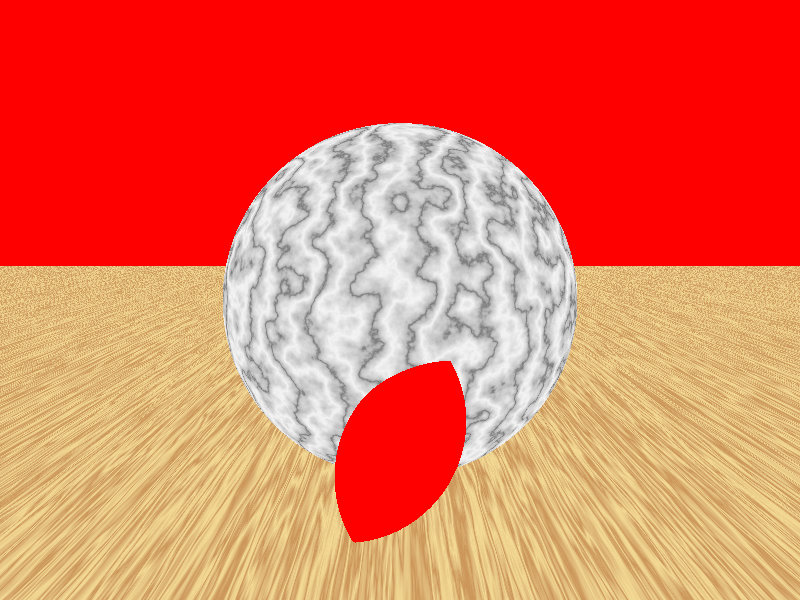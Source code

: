 #include "colors.inc"
#include "textures.inc"
#include "finish.inc"

// Camera (Window) posicionada em x=0, y=2, z=-5 voltada para
// direção apontada pelo vetor x=0, y=1, z=2.
camera {
    location <0, 2, -5>
    look_at  <0, 1,  2>
}

// Cor de fundo. Nao e objeto de cena.
background { color Blue }

// Fonte de Luz Branca posicionada em x=20, y=4 e z=-13
light_source { <20, 4, -13> color White }
                                                          
// Chao com textura de madeira
plane { <0, 1, 0>, -1    
    pigment { 
        wood color_map { [0 rgb <.9,.7,.3>] [1 rgb <.6,.3,.1>] }
        turbulence .5
        scale <1, 1, 20>*.2
    }
    finish { specular 1 }
    normal { 
        gradient x 1
        slope_map { 
            [0 <0, 1>] // 0 height, strong slope up
            [.05 <1, 0>] // maximum height, horizontal
            [.95 <1, 0>] // maximum height, horizontal
            [1 <0, -1>] // 0 height, strong slope down
        }
    }
}

// Parede extena
plane {
    <0, 0, 1>, 30
    pigment { Red }
}

// Esfera em x=0, y=1, z=2 com raio=2
sphere {
    <0, 1, 2>, 2
    texture {
      pigment {
        White_Marble   // predefinida em textures.inc
        scale 0.4        // fator de escala da textura
      }
      finish { Shiny } // predefinida em finish.inc
    }
  }

// Esfera ao fundo para mais tarde demonstrar efeitos de nevoa
sphere {
    <15, 1, 30>, 2
    texture {
      pigment {Red}
      finish { Shiny }
    }
  }
      
intersection {
      sphere { <0, 0, 0>, 1
        translate -0.5*x
     }
      sphere { <0, 0, 0>, 1
        translate 0.5*x
      }
      pigment { Red }
      rotate -30*z     // Para vermos o disco meio de lado
      finish { Shiny }
}

// Exemplo de Geometria Construtiva
// Diferenca entre um cilindro e o resultado da intersecção de duas esferas.
/*difference {
    intersection {
      sphere { <0, 0, 0>, 1
        translate -0.5*x
     }
      sphere { <0, 0, 0>, 1
        translate 0.5*x
      }
      pigment { Red }
      rotate 90*y
      finish { Shiny }
     }
    cylinder { <0, 0, -1> <0, 0, 1>, .35
      pigment { Blue }
    }
    rotate -30*y
  } */

